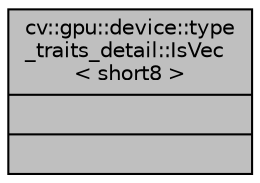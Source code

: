 digraph "cv::gpu::device::type_traits_detail::IsVec&lt; short8 &gt;"
{
 // LATEX_PDF_SIZE
  edge [fontname="Helvetica",fontsize="10",labelfontname="Helvetica",labelfontsize="10"];
  node [fontname="Helvetica",fontsize="10",shape=record];
  Node1 [label="{cv::gpu::device::type\l_traits_detail::IsVec\l\< short8 \>\n||}",height=0.2,width=0.4,color="black", fillcolor="grey75", style="filled", fontcolor="black",tooltip=" "];
}
